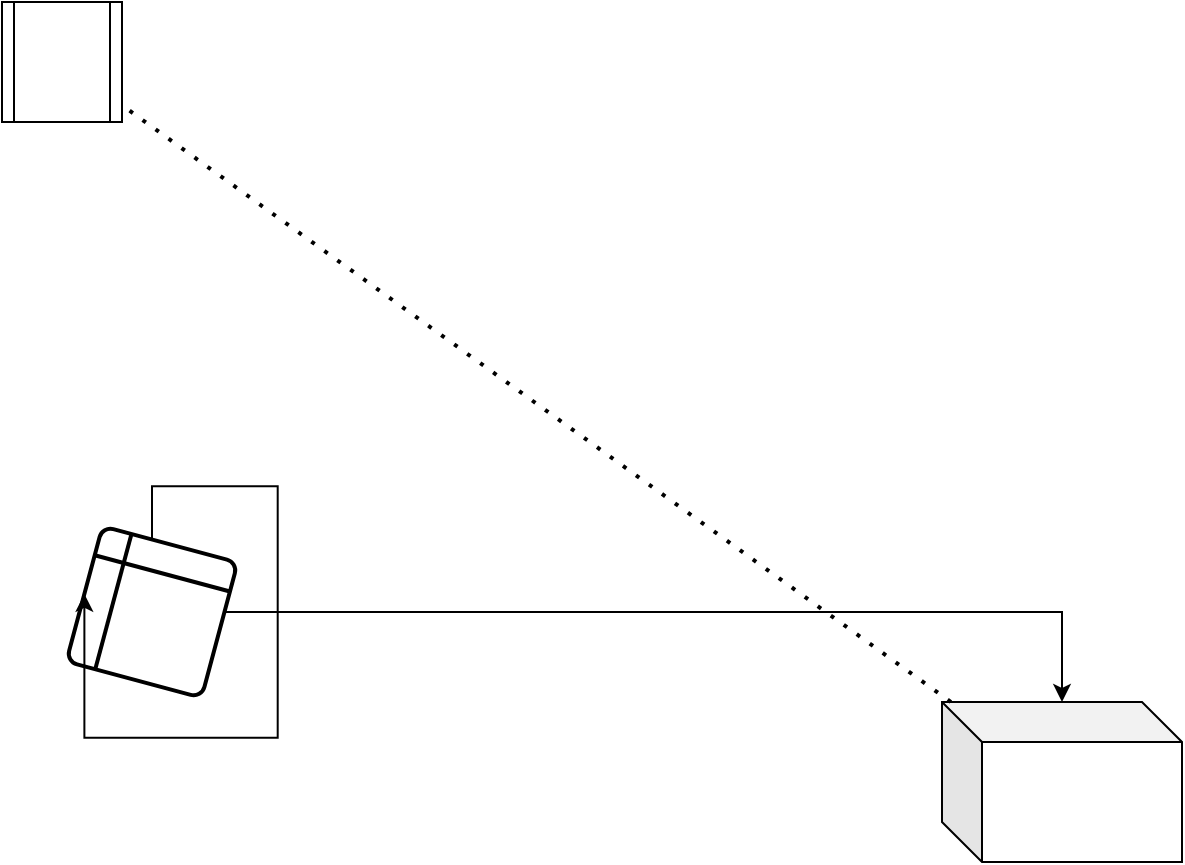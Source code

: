 <mxfile version="15.7.0" type="github">
  <diagram id="vQa0UK7cVDjbRzNiRnig" name="Page-1">
    <mxGraphModel dx="1422" dy="761" grid="1" gridSize="10" guides="1" tooltips="1" connect="1" arrows="1" fold="1" page="1" pageScale="1" pageWidth="827" pageHeight="1169" math="0" shadow="0">
      <root>
        <mxCell id="0" />
        <mxCell id="1" parent="0" />
        <mxCell id="N0fhQJl8wkR4kek2PvLo-1" value="" style="shape=process;whiteSpace=wrap;html=1;backgroundOutline=1;" vertex="1" parent="1">
          <mxGeometry x="110" y="130" width="60" height="60" as="geometry" />
        </mxCell>
        <mxCell id="N0fhQJl8wkR4kek2PvLo-2" value="" style="shape=cube;whiteSpace=wrap;html=1;boundedLbl=1;backgroundOutline=1;darkOpacity=0.05;darkOpacity2=0.1;" vertex="1" parent="1">
          <mxGeometry x="580" y="480" width="120" height="80" as="geometry" />
        </mxCell>
        <mxCell id="N0fhQJl8wkR4kek2PvLo-10" style="edgeStyle=orthogonalEdgeStyle;rounded=0;orthogonalLoop=1;jettySize=auto;html=1;" edge="1" parent="1" source="N0fhQJl8wkR4kek2PvLo-4" target="N0fhQJl8wkR4kek2PvLo-2">
          <mxGeometry relative="1" as="geometry" />
        </mxCell>
        <mxCell id="N0fhQJl8wkR4kek2PvLo-4" value="" style="shape=internalStorage;whiteSpace=wrap;html=1;dx=15;dy=15;rounded=1;arcSize=8;strokeWidth=2;rotation=15;" vertex="1" parent="1">
          <mxGeometry x="150" y="400" width="70" height="70" as="geometry" />
        </mxCell>
        <mxCell id="N0fhQJl8wkR4kek2PvLo-5" style="edgeStyle=orthogonalEdgeStyle;rounded=0;orthogonalLoop=1;jettySize=auto;html=1;entryX=0;entryY=0.5;entryDx=0;entryDy=0;" edge="1" parent="1" source="N0fhQJl8wkR4kek2PvLo-4" target="N0fhQJl8wkR4kek2PvLo-4">
          <mxGeometry relative="1" as="geometry" />
        </mxCell>
        <mxCell id="N0fhQJl8wkR4kek2PvLo-17" value="" style="endArrow=none;dashed=1;html=1;dashPattern=1 3;strokeWidth=2;rounded=0;" edge="1" parent="1" source="N0fhQJl8wkR4kek2PvLo-2" target="N0fhQJl8wkR4kek2PvLo-1">
          <mxGeometry width="50" height="50" relative="1" as="geometry">
            <mxPoint x="600" y="390" as="sourcePoint" />
            <mxPoint x="650" y="340" as="targetPoint" />
          </mxGeometry>
        </mxCell>
      </root>
    </mxGraphModel>
  </diagram>
</mxfile>
